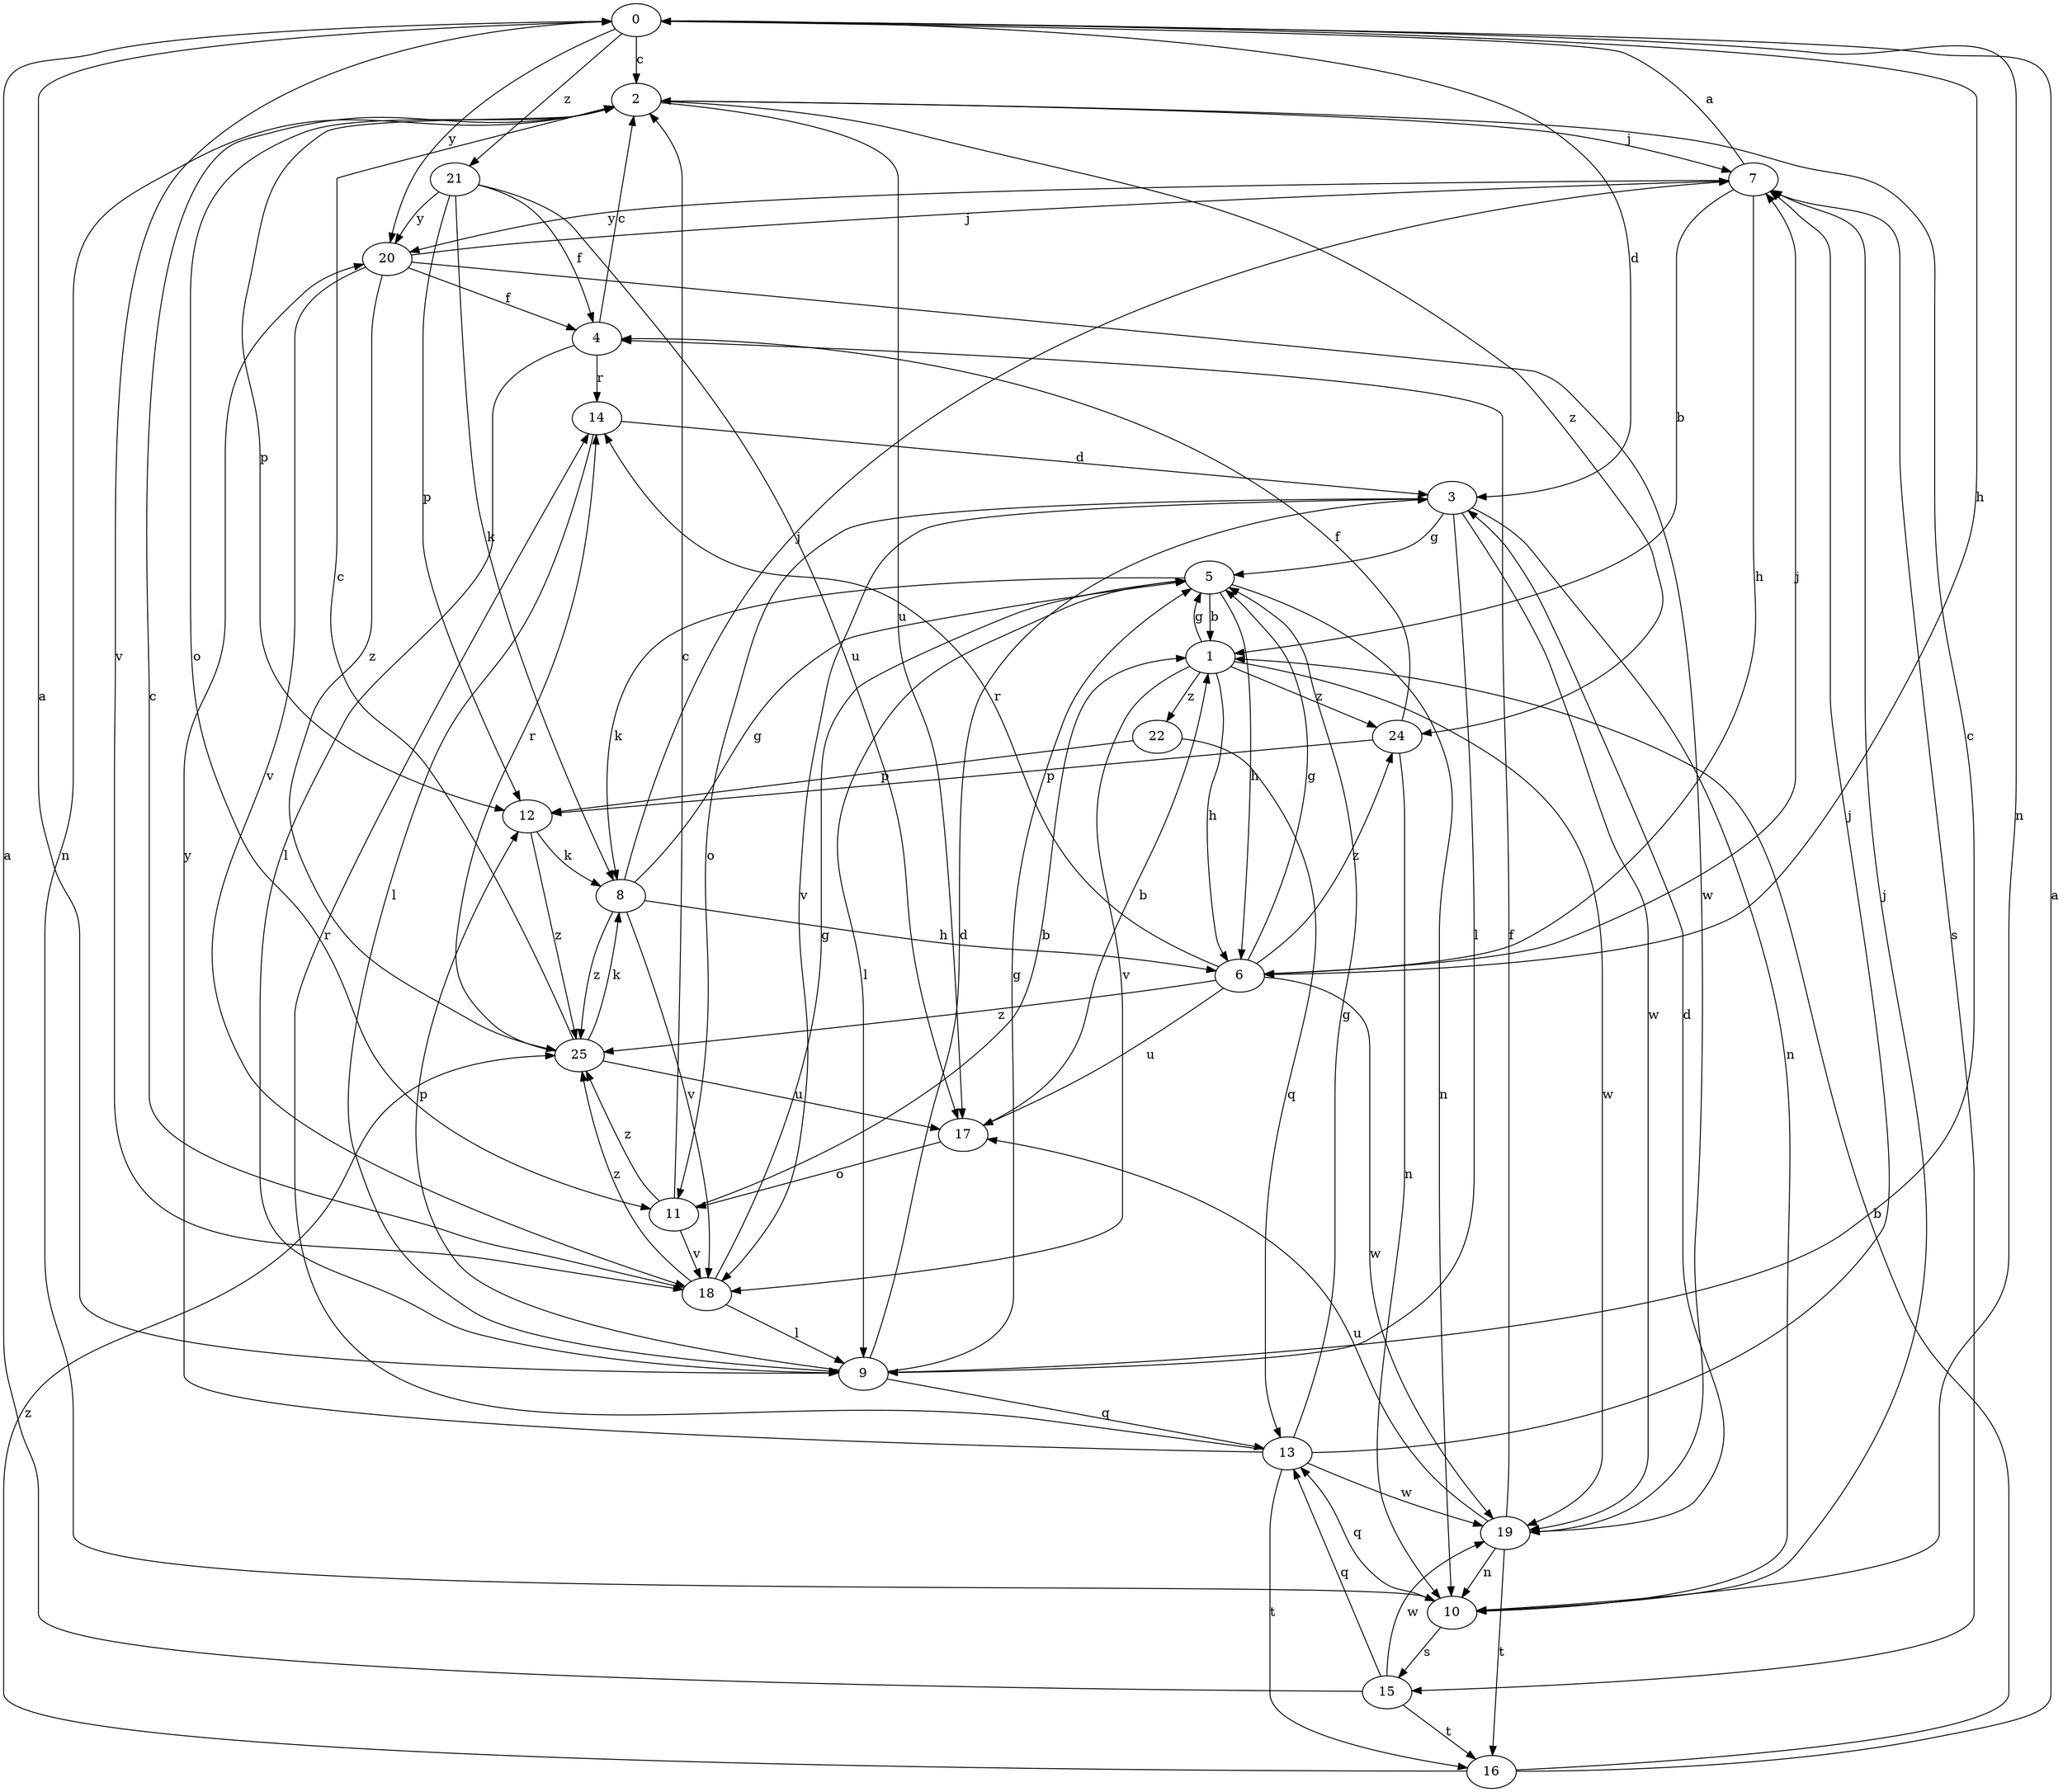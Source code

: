 strict digraph  {
0;
1;
2;
3;
4;
5;
6;
7;
8;
9;
10;
11;
12;
13;
14;
15;
16;
17;
18;
19;
20;
21;
22;
24;
25;
0 -> 2  [label=c];
0 -> 3  [label=d];
0 -> 6  [label=h];
0 -> 10  [label=n];
0 -> 18  [label=v];
0 -> 20  [label=y];
0 -> 21  [label=z];
1 -> 5  [label=g];
1 -> 6  [label=h];
1 -> 18  [label=v];
1 -> 19  [label=w];
1 -> 22  [label=z];
1 -> 24  [label=z];
2 -> 7  [label=j];
2 -> 10  [label=n];
2 -> 11  [label=o];
2 -> 12  [label=p];
2 -> 17  [label=u];
2 -> 24  [label=z];
3 -> 5  [label=g];
3 -> 9  [label=l];
3 -> 10  [label=n];
3 -> 11  [label=o];
3 -> 18  [label=v];
3 -> 19  [label=w];
4 -> 2  [label=c];
4 -> 9  [label=l];
4 -> 14  [label=r];
5 -> 1  [label=b];
5 -> 6  [label=h];
5 -> 8  [label=k];
5 -> 9  [label=l];
5 -> 10  [label=n];
6 -> 5  [label=g];
6 -> 7  [label=j];
6 -> 14  [label=r];
6 -> 17  [label=u];
6 -> 19  [label=w];
6 -> 24  [label=z];
6 -> 25  [label=z];
7 -> 0  [label=a];
7 -> 1  [label=b];
7 -> 6  [label=h];
7 -> 15  [label=s];
7 -> 20  [label=y];
8 -> 5  [label=g];
8 -> 6  [label=h];
8 -> 7  [label=j];
8 -> 18  [label=v];
8 -> 25  [label=z];
9 -> 0  [label=a];
9 -> 2  [label=c];
9 -> 3  [label=d];
9 -> 5  [label=g];
9 -> 12  [label=p];
9 -> 13  [label=q];
10 -> 7  [label=j];
10 -> 13  [label=q];
10 -> 15  [label=s];
11 -> 1  [label=b];
11 -> 2  [label=c];
11 -> 18  [label=v];
11 -> 25  [label=z];
12 -> 8  [label=k];
12 -> 25  [label=z];
13 -> 5  [label=g];
13 -> 7  [label=j];
13 -> 14  [label=r];
13 -> 16  [label=t];
13 -> 19  [label=w];
13 -> 20  [label=y];
14 -> 3  [label=d];
14 -> 9  [label=l];
15 -> 0  [label=a];
15 -> 13  [label=q];
15 -> 16  [label=t];
15 -> 19  [label=w];
16 -> 0  [label=a];
16 -> 1  [label=b];
16 -> 25  [label=z];
17 -> 1  [label=b];
17 -> 11  [label=o];
18 -> 2  [label=c];
18 -> 5  [label=g];
18 -> 9  [label=l];
18 -> 25  [label=z];
19 -> 3  [label=d];
19 -> 4  [label=f];
19 -> 10  [label=n];
19 -> 16  [label=t];
19 -> 17  [label=u];
20 -> 4  [label=f];
20 -> 7  [label=j];
20 -> 18  [label=v];
20 -> 19  [label=w];
20 -> 25  [label=z];
21 -> 4  [label=f];
21 -> 8  [label=k];
21 -> 12  [label=p];
21 -> 17  [label=u];
21 -> 20  [label=y];
22 -> 12  [label=p];
22 -> 13  [label=q];
24 -> 4  [label=f];
24 -> 10  [label=n];
24 -> 12  [label=p];
25 -> 2  [label=c];
25 -> 8  [label=k];
25 -> 14  [label=r];
25 -> 17  [label=u];
}
